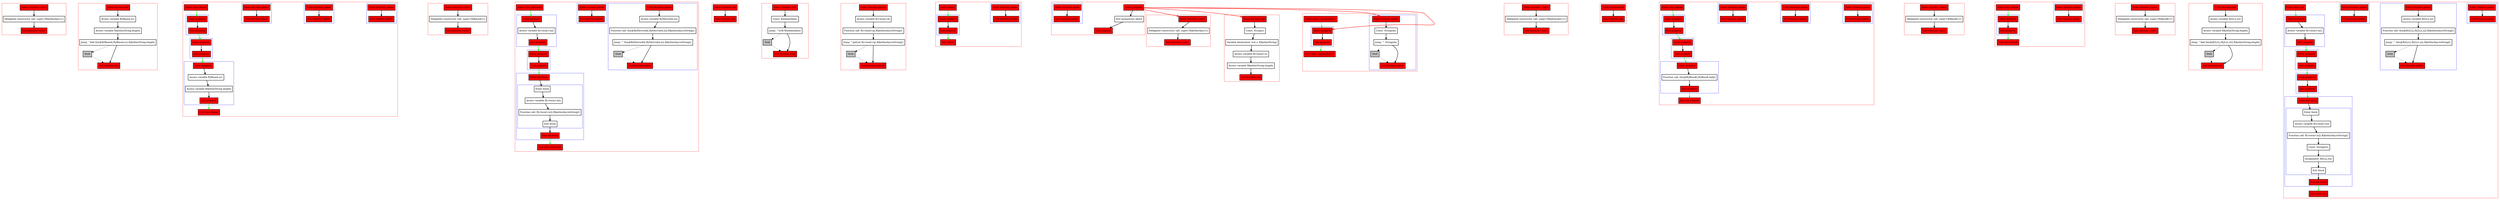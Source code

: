 digraph moreInheritance_kt {
    graph [nodesep=3]
    node [shape=box penwidth=2]
    edge [penwidth=2]

    subgraph cluster_0 {
        color=red
        0 [label="Enter function <init>" style="filled" fillcolor=red];
        2 [label="Delegated constructor call: super<R|kotlin/Any|>()"];
        1 [label="Exit function <init>" style="filled" fillcolor=red];
    }
    0 -> {2};
    2 -> {1};

    subgraph cluster_1 {
        color=red
        17 [label="Enter function kek" style="filled" fillcolor=red];
        19 [label="Access variable R|/BaseA.a1|"];
        20 [label="Access variable R|kotlin/String.length|"];
        21 [label="Jump: ^kek this@R|/BaseA|.R|/BaseA.a1|.R|kotlin/String.length|"];
        22 [label="Stub" style="filled" fillcolor=gray];
        18 [label="Exit function kek" style="filled" fillcolor=red];
    }
    17 -> {19};
    19 -> {20};
    20 -> {21};
    21 -> {18};
    21 -> {22} [style=dotted];
    22 -> {18} [style=dotted];

    subgraph cluster_2 {
        color=red
        23 [label="Enter class BaseA" style="filled" fillcolor=red];
        subgraph cluster_3 {
            color=blue
            11 [label="Enter function getter" style="filled" fillcolor=red];
            12 [label="Exit function getter" style="filled" fillcolor=red];
        }
        subgraph cluster_4 {
            color=blue
            7 [label="Enter function getter" style="filled" fillcolor=red];
            8 [label="Exit function getter" style="filled" fillcolor=red];
        }
        subgraph cluster_5 {
            color=blue
            3 [label="Enter function getter" style="filled" fillcolor=red];
            4 [label="Exit function getter" style="filled" fillcolor=red];
        }
        subgraph cluster_6 {
            color=blue
            5 [label="Enter property" style="filled" fillcolor=red];
            6 [label="Exit property" style="filled" fillcolor=red];
        }
        subgraph cluster_7 {
            color=blue
            9 [label="Enter property" style="filled" fillcolor=red];
            10 [label="Exit property" style="filled" fillcolor=red];
        }
        subgraph cluster_8 {
            color=blue
            13 [label="Enter property" style="filled" fillcolor=red];
            15 [label="Access variable R|/BaseA.a1|"];
            16 [label="Access variable R|kotlin/String.length|"];
            14 [label="Exit property" style="filled" fillcolor=red];
        }
        24 [label="Exit class BaseA" style="filled" fillcolor=red];
    }
    23 -> {5} [color=green];
    5 -> {6};
    6 -> {9} [color=green];
    3 -> {4};
    9 -> {10};
    10 -> {13} [color=green];
    7 -> {8};
    13 -> {15};
    14 -> {24} [color=green];
    15 -> {16};
    16 -> {14};
    11 -> {12};

    subgraph cluster_9 {
        color=red
        25 [label="Enter function <init>" style="filled" fillcolor=red];
        27 [label="Delegated constructor call: super<R|BaseA|>()"];
        26 [label="Exit function <init>" style="filled" fillcolor=red];
    }
    25 -> {27};
    27 -> {26};

    subgraph cluster_10 {
        color=red
        47 [label="Enter class DerivedA" style="filled" fillcolor=red];
        subgraph cluster_11 {
            color=blue
            33 [label="Enter function getter" style="filled" fillcolor=red];
            35 [label="Access variable R|/DerivedA.a2|"];
            36 [label="Function call: this@R|/DerivedA|.R|/DerivedA.a2|.R|kotlin/Any.toString|()"];
            37 [label="Jump: ^ this@R|/DerivedA|.R|/DerivedA.a2|.R|kotlin/Any.toString|()"];
            38 [label="Stub" style="filled" fillcolor=gray];
            34 [label="Exit function getter" style="filled" fillcolor=red];
        }
        subgraph cluster_12 {
            color=blue
            28 [label="Enter function getter" style="filled" fillcolor=red];
            29 [label="Exit function getter" style="filled" fillcolor=red];
        }
        subgraph cluster_13 {
            color=blue
            30 [label="Enter property" style="filled" fillcolor=red];
            32 [label="Access variable R|<local>/a2|"];
            31 [label="Exit property" style="filled" fillcolor=red];
        }
        subgraph cluster_14 {
            color=blue
            39 [label="Enter property" style="filled" fillcolor=red];
            40 [label="Exit property" style="filled" fillcolor=red];
        }
        subgraph cluster_15 {
            color=blue
            41 [label="Enter init block" style="filled" fillcolor=red];
            subgraph cluster_16 {
                color=blue
                43 [label="Enter block"];
                44 [label="Access variable R|<local>/a2|"];
                45 [label="Function call: R|<local>/a2|.R|kotlin/Any.toString|()"];
                46 [label="Exit block"];
            }
            42 [label="Exit init block" style="filled" fillcolor=red];
        }
        48 [label="Exit class DerivedA" style="filled" fillcolor=red];
    }
    47 -> {30} [color=green];
    30 -> {32};
    31 -> {39} [color=green];
    32 -> {31};
    28 -> {29};
    39 -> {40};
    40 -> {41} [color=green];
    33 -> {35};
    35 -> {36};
    36 -> {37};
    37 -> {34};
    37 -> {38} [style=dotted];
    38 -> {34} [style=dotted];
    41 -> {43};
    42 -> {48} [color=green];
    43 -> {44};
    44 -> {45};
    45 -> {46};
    46 -> {42};

    subgraph cluster_17 {
        color=red
        53 [label="Enter function call" style="filled" fillcolor=red];
        54 [label="Exit function call" style="filled" fillcolor=red];
    }
    53 -> {54};

    subgraph cluster_18 {
        color=red
        55 [label="Enter function isOk" style="filled" fillcolor=red];
        57 [label="Const: Boolean(false)"];
        58 [label="Jump: ^isOk Boolean(false)"];
        59 [label="Stub" style="filled" fillcolor=gray];
        56 [label="Exit function isOk" style="filled" fillcolor=red];
    }
    55 -> {57};
    57 -> {58};
    58 -> {56};
    58 -> {59} [style=dotted];
    59 -> {56} [style=dotted];

    subgraph cluster_19 {
        color=red
        60 [label="Enter function getLen" style="filled" fillcolor=red];
        62 [label="Access variable R|<local>/p|"];
        63 [label="Function call: R|<local>/p|.R|kotlin/Any.toString|()"];
        64 [label="Jump: ^getLen R|<local>/p|.R|kotlin/Any.toString|()"];
        65 [label="Stub" style="filled" fillcolor=gray];
        61 [label="Exit function getLen" style="filled" fillcolor=red];
    }
    60 -> {62};
    62 -> {63};
    63 -> {64};
    64 -> {61};
    64 -> {65} [style=dotted];
    65 -> {61} [style=dotted];

    subgraph cluster_20 {
        color=red
        66 [label="Enter class I" style="filled" fillcolor=red];
        subgraph cluster_21 {
            color=blue
            49 [label="Enter function getter" style="filled" fillcolor=red];
            50 [label="Exit function getter" style="filled" fillcolor=red];
        }
        subgraph cluster_22 {
            color=blue
            51 [label="Enter property" style="filled" fillcolor=red];
            52 [label="Exit property" style="filled" fillcolor=red];
        }
        67 [label="Exit class I" style="filled" fillcolor=red];
    }
    66 -> {51} [color=green];
    51 -> {52};
    52 -> {67} [color=green];
    49 -> {50};

    subgraph cluster_23 {
        color=red
        68 [label="Enter function <init>" style="filled" fillcolor=red];
        70 [label="Delegated constructor call: super<R|kotlin/Any|>()"];
        69 [label="Exit function <init>" style="filled" fillcolor=red];
    }
    68 -> {70};
    70 -> {69};

    subgraph cluster_24 {
        color=red
        78 [label="Enter function call" style="filled" fillcolor=red];
        80 [label="Const: String(s)"];
        81 [label="Variable declaration: lval s: R|kotlin/String|"];
        82 [label="Access variable R|<local>/s|"];
        83 [label="Access variable R|kotlin/String.length|"];
        79 [label="Exit function call" style="filled" fillcolor=red];
    }
    78 -> {80};
    80 -> {81};
    81 -> {82};
    82 -> {83};
    83 -> {79};

    subgraph cluster_25 {
        color=red
        84 [label="Enter class <anonymous>" style="filled" fillcolor=red];
        subgraph cluster_26 {
            color=blue
            71 [label="Enter function getter" style="filled" fillcolor=red];
            73 [label="Const: String(da)"];
            74 [label="Jump: ^ String(da)"];
            75 [label="Stub" style="filled" fillcolor=gray];
            72 [label="Exit function getter" style="filled" fillcolor=red];
        }
        subgraph cluster_27 {
            color=blue
            76 [label="Enter property" style="filled" fillcolor=red];
            77 [label="Exit property" style="filled" fillcolor=red];
        }
        85 [label="Exit class <anonymous>" style="filled" fillcolor=red];
    }
    84 -> {76} [color=green];
    76 -> {77};
    77 -> {85} [color=green];
    71 -> {73};
    73 -> {74};
    74 -> {72};
    74 -> {75} [style=dotted];
    75 -> {72} [style=dotted];

    subgraph cluster_28 {
        color=red
        88 [label="Enter property" style="filled" fillcolor=red];
        subgraph cluster_29 {
            color=blue
            86 [label="Enter function getter" style="filled" fillcolor=red];
            87 [label="Exit function getter" style="filled" fillcolor=red];
        }
        90 [label="Exit anonymous object"];
        89 [label="Exit property" style="filled" fillcolor=red];
    }
    88 -> {90};
    88 -> {68 76 71 78} [color=red];
    90 -> {89};
    86 -> {87};

    subgraph cluster_30 {
        color=red
        91 [label="Enter function <init>" style="filled" fillcolor=red];
        93 [label="Delegated constructor call: super<R|kotlin/Any|>()"];
        92 [label="Exit function <init>" style="filled" fillcolor=red];
    }
    91 -> {93};
    93 -> {92};

    subgraph cluster_31 {
        color=red
        107 [label="Enter function kek" style="filled" fillcolor=red];
        108 [label="Exit function kek" style="filled" fillcolor=red];
    }
    107 -> {108};

    subgraph cluster_32 {
        color=red
        109 [label="Enter class BaseK" style="filled" fillcolor=red];
        subgraph cluster_33 {
            color=blue
            102 [label="Enter function getter" style="filled" fillcolor=red];
            103 [label="Exit function getter" style="filled" fillcolor=red];
        }
        subgraph cluster_34 {
            color=blue
            98 [label="Enter function getter" style="filled" fillcolor=red];
            99 [label="Exit function getter" style="filled" fillcolor=red];
        }
        subgraph cluster_35 {
            color=blue
            94 [label="Enter function getter" style="filled" fillcolor=red];
            95 [label="Exit function getter" style="filled" fillcolor=red];
        }
        subgraph cluster_36 {
            color=blue
            96 [label="Enter property" style="filled" fillcolor=red];
            97 [label="Exit property" style="filled" fillcolor=red];
        }
        subgraph cluster_37 {
            color=blue
            100 [label="Enter property" style="filled" fillcolor=red];
            101 [label="Exit property" style="filled" fillcolor=red];
        }
        subgraph cluster_38 {
            color=blue
            104 [label="Enter property" style="filled" fillcolor=red];
            106 [label="Function call: this@R|/BaseK|.R|/BaseK.kek|()"];
            105 [label="Exit property" style="filled" fillcolor=red];
        }
        110 [label="Exit class BaseK" style="filled" fillcolor=red];
    }
    109 -> {96} [color=green];
    96 -> {97};
    97 -> {100} [color=green];
    94 -> {95};
    100 -> {101};
    101 -> {104} [color=green];
    98 -> {99};
    104 -> {106};
    105 -> {110} [color=green];
    106 -> {105};
    102 -> {103};

    subgraph cluster_39 {
        color=red
        111 [label="Enter function <init>" style="filled" fillcolor=red];
        113 [label="Delegated constructor call: super<R|BaseK|>()"];
        112 [label="Exit function <init>" style="filled" fillcolor=red];
    }
    111 -> {113};
    113 -> {112};

    subgraph cluster_40 {
        color=red
        118 [label="Enter class BaseB" style="filled" fillcolor=red];
        subgraph cluster_41 {
            color=blue
            114 [label="Enter function getter" style="filled" fillcolor=red];
            115 [label="Exit function getter" style="filled" fillcolor=red];
        }
        subgraph cluster_42 {
            color=blue
            116 [label="Enter property" style="filled" fillcolor=red];
            117 [label="Exit property" style="filled" fillcolor=red];
        }
        119 [label="Exit class BaseB" style="filled" fillcolor=red];
    }
    118 -> {116} [color=green];
    116 -> {117};
    117 -> {119} [color=green];
    114 -> {115};

    subgraph cluster_43 {
        color=red
        120 [label="Enter function <init>" style="filled" fillcolor=red];
        122 [label="Delegated constructor call: super<R|BaseB|>()"];
        121 [label="Exit function <init>" style="filled" fillcolor=red];
    }
    120 -> {122};
    122 -> {121};

    subgraph cluster_44 {
        color=red
        148 [label="Enter function kek" style="filled" fillcolor=red];
        150 [label="Access variable R|/LLL.b2|"];
        151 [label="Access variable R|kotlin/String.length|"];
        152 [label="Jump: ^kek this@R|/LLL|.R|/LLL.b2|.R|kotlin/String.length|"];
        153 [label="Stub" style="filled" fillcolor=gray];
        149 [label="Exit function kek" style="filled" fillcolor=red];
    }
    148 -> {150};
    150 -> {151};
    151 -> {152};
    152 -> {149};
    152 -> {153} [style=dotted];
    153 -> {149} [style=dotted];

    subgraph cluster_45 {
        color=red
        154 [label="Enter class LLL" style="filled" fillcolor=red];
        subgraph cluster_46 {
            color=blue
            136 [label="Enter function getter" style="filled" fillcolor=red];
            137 [label="Exit function getter" style="filled" fillcolor=red];
        }
        subgraph cluster_47 {
            color=blue
            128 [label="Enter function getter" style="filled" fillcolor=red];
            130 [label="Access variable R|/LLL.a2|"];
            131 [label="Function call: this@R|/LLL|.R|/LLL.a2|.R|kotlin/Any.toString|()"];
            132 [label="Jump: ^ this@R|/LLL|.R|/LLL.a2|.R|kotlin/Any.toString|()"];
            133 [label="Stub" style="filled" fillcolor=gray];
            129 [label="Exit function getter" style="filled" fillcolor=red];
        }
        subgraph cluster_48 {
            color=blue
            123 [label="Enter function getter" style="filled" fillcolor=red];
            124 [label="Exit function getter" style="filled" fillcolor=red];
        }
        subgraph cluster_49 {
            color=blue
            125 [label="Enter property" style="filled" fillcolor=red];
            127 [label="Access variable R|<local>/a2|"];
            126 [label="Exit property" style="filled" fillcolor=red];
        }
        subgraph cluster_50 {
            color=blue
            134 [label="Enter property" style="filled" fillcolor=red];
            135 [label="Exit property" style="filled" fillcolor=red];
        }
        subgraph cluster_51 {
            color=blue
            138 [label="Enter property" style="filled" fillcolor=red];
            139 [label="Exit property" style="filled" fillcolor=red];
        }
        subgraph cluster_52 {
            color=blue
            140 [label="Enter init block" style="filled" fillcolor=red];
            subgraph cluster_53 {
                color=blue
                142 [label="Enter block"];
                143 [label="Access variable R|<local>/a2|"];
                144 [label="Function call: R|<local>/a2|.R|kotlin/Any.toString|()"];
                145 [label="Const: String(b2)"];
                146 [label="Assignment: R|/LLL.b2|"];
                147 [label="Exit block"];
            }
            141 [label="Exit init block" style="filled" fillcolor=red];
        }
        155 [label="Exit class LLL" style="filled" fillcolor=red];
    }
    154 -> {125} [color=green];
    125 -> {127};
    126 -> {134} [color=green];
    127 -> {126};
    123 -> {124};
    134 -> {135};
    135 -> {138} [color=green];
    128 -> {130};
    130 -> {131};
    131 -> {132};
    132 -> {129};
    132 -> {133} [style=dotted];
    133 -> {129} [style=dotted];
    138 -> {139};
    139 -> {140} [color=green];
    136 -> {137};
    140 -> {142};
    141 -> {155} [color=green];
    142 -> {143};
    143 -> {144};
    144 -> {145};
    145 -> {146};
    146 -> {147};
    147 -> {141};

}

